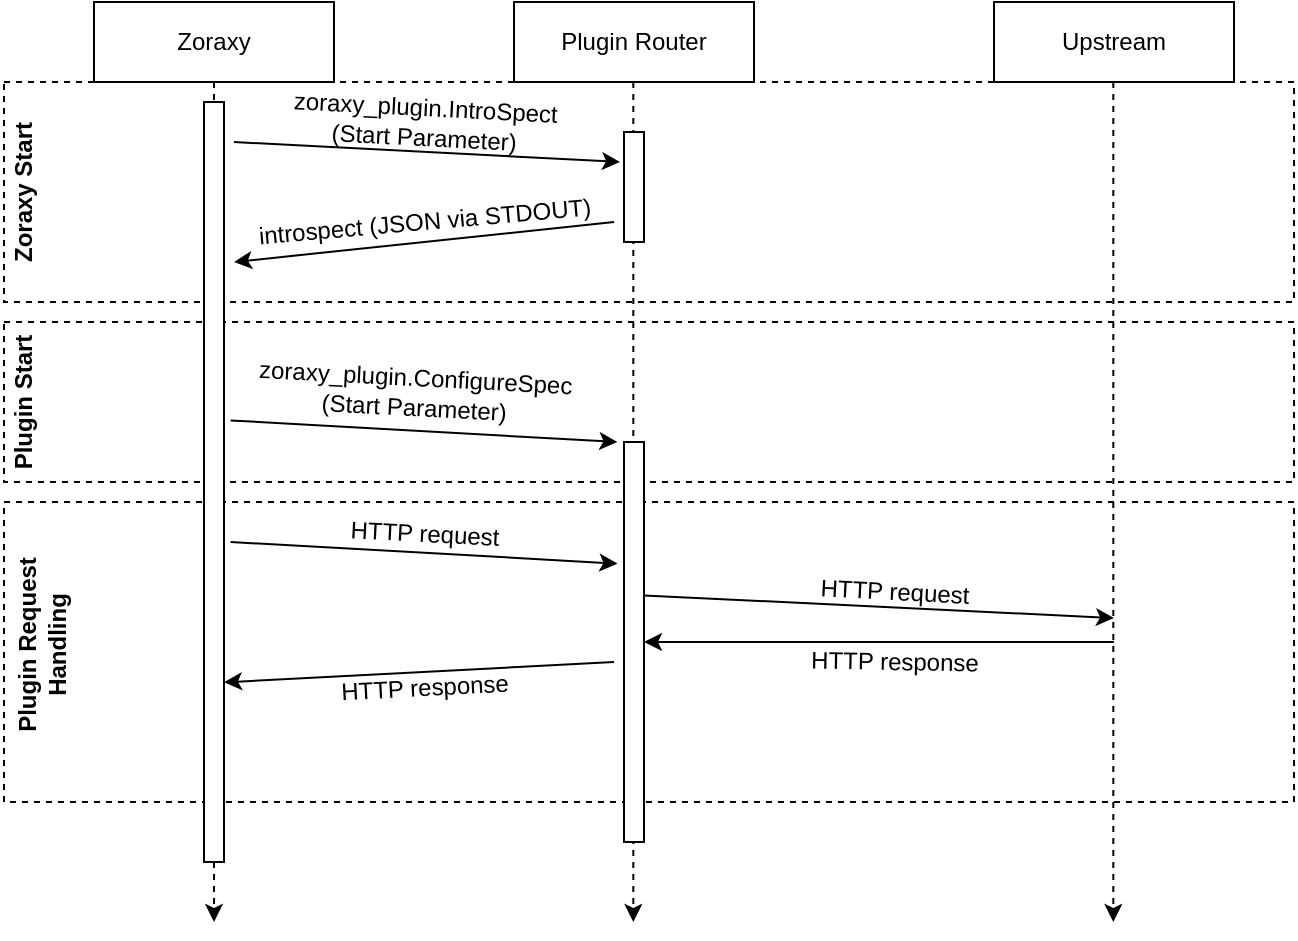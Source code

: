 <mxfile version="12.4.2" type="device" pages="1"><diagram id="aAlAxoldjFgNxtltmMrS" name="Page-1"><mxGraphModel dx="749" dy="556" grid="1" gridSize="10" guides="1" tooltips="1" connect="1" arrows="1" fold="1" page="1" pageScale="1" pageWidth="827" pageHeight="1169" math="0" shadow="0"><root><mxCell id="0"/><mxCell id="1" parent="0"/><mxCell id="4gU1d9K3RN0UXJCKKXcj-26" value="" style="rounded=0;whiteSpace=wrap;html=1;fillColor=none;dashed=1;" vertex="1" parent="1"><mxGeometry x="75" y="290" width="645" height="80" as="geometry"/></mxCell><mxCell id="4gU1d9K3RN0UXJCKKXcj-27" value="" style="rounded=0;whiteSpace=wrap;html=1;fillColor=none;dashed=1;" vertex="1" parent="1"><mxGeometry x="75" y="380" width="645" height="150" as="geometry"/></mxCell><mxCell id="4gU1d9K3RN0UXJCKKXcj-25" value="" style="rounded=0;whiteSpace=wrap;html=1;fillColor=none;dashed=1;" vertex="1" parent="1"><mxGeometry x="75" y="170" width="645" height="110" as="geometry"/></mxCell><mxCell id="4gU1d9K3RN0UXJCKKXcj-1" value="Zoraxy" style="rounded=0;whiteSpace=wrap;html=1;" vertex="1" parent="1"><mxGeometry x="120" y="130" width="120" height="40" as="geometry"/></mxCell><mxCell id="4gU1d9K3RN0UXJCKKXcj-2" value="Plugin Router" style="rounded=0;whiteSpace=wrap;html=1;" vertex="1" parent="1"><mxGeometry x="330" y="130" width="120" height="40" as="geometry"/></mxCell><mxCell id="4gU1d9K3RN0UXJCKKXcj-3" value="Upstream" style="rounded=0;whiteSpace=wrap;html=1;" vertex="1" parent="1"><mxGeometry x="570" y="130" width="120" height="40" as="geometry"/></mxCell><mxCell id="4gU1d9K3RN0UXJCKKXcj-4" value="" style="endArrow=classic;html=1;dashed=1;" edge="1" parent="1"><mxGeometry width="50" height="50" relative="1" as="geometry"><mxPoint x="180" y="170" as="sourcePoint"/><mxPoint x="180" y="590" as="targetPoint"/></mxGeometry></mxCell><mxCell id="4gU1d9K3RN0UXJCKKXcj-5" value="" style="endArrow=classic;html=1;dashed=1;" edge="1" parent="1"><mxGeometry width="50" height="50" relative="1" as="geometry"><mxPoint x="389.66" y="170" as="sourcePoint"/><mxPoint x="389.66" y="590" as="targetPoint"/></mxGeometry></mxCell><mxCell id="4gU1d9K3RN0UXJCKKXcj-6" value="" style="endArrow=classic;html=1;dashed=1;" edge="1" parent="1"><mxGeometry width="50" height="50" relative="1" as="geometry"><mxPoint x="629.66" y="170" as="sourcePoint"/><mxPoint x="629.66" y="590" as="targetPoint"/></mxGeometry></mxCell><mxCell id="4gU1d9K3RN0UXJCKKXcj-7" value="" style="rounded=0;whiteSpace=wrap;html=1;" vertex="1" parent="1"><mxGeometry x="175" y="180" width="10" height="380" as="geometry"/></mxCell><mxCell id="4gU1d9K3RN0UXJCKKXcj-9" value="" style="endArrow=classic;html=1;" edge="1" parent="1"><mxGeometry width="50" height="50" relative="1" as="geometry"><mxPoint x="190" y="200" as="sourcePoint"/><mxPoint x="383" y="210" as="targetPoint"/></mxGeometry></mxCell><mxCell id="4gU1d9K3RN0UXJCKKXcj-11" value="" style="rounded=0;whiteSpace=wrap;html=1;" vertex="1" parent="1"><mxGeometry x="385" y="195" width="10" height="55" as="geometry"/></mxCell><mxCell id="4gU1d9K3RN0UXJCKKXcj-12" value="zoraxy_plugin.IntroSpect &lt;br&gt;(Start Parameter)" style="text;html=1;align=center;verticalAlign=middle;resizable=0;points=[];;autosize=1;rotation=3;" vertex="1" parent="1"><mxGeometry x="210" y="175" width="150" height="30" as="geometry"/></mxCell><mxCell id="4gU1d9K3RN0UXJCKKXcj-13" value="" style="endArrow=classic;html=1;" edge="1" parent="1"><mxGeometry width="50" height="50" relative="1" as="geometry"><mxPoint x="380" y="240" as="sourcePoint"/><mxPoint x="190" y="260" as="targetPoint"/></mxGeometry></mxCell><mxCell id="4gU1d9K3RN0UXJCKKXcj-14" value="introspect (JSON via STDOUT)" style="text;html=1;align=center;verticalAlign=middle;resizable=0;points=[];;autosize=1;rotation=-5;" vertex="1" parent="1"><mxGeometry x="195" y="230" width="180" height="20" as="geometry"/></mxCell><mxCell id="4gU1d9K3RN0UXJCKKXcj-16" value="" style="rounded=0;whiteSpace=wrap;html=1;" vertex="1" parent="1"><mxGeometry x="385" y="350" width="10" height="200" as="geometry"/></mxCell><mxCell id="4gU1d9K3RN0UXJCKKXcj-20" value="" style="endArrow=classic;html=1;entryX=-0.159;entryY=0.129;entryDx=0;entryDy=0;entryPerimeter=0;" edge="1" parent="1"><mxGeometry width="50" height="50" relative="1" as="geometry"><mxPoint x="188.29" y="339.2" as="sourcePoint"/><mxPoint x="381.7" y="350.005" as="targetPoint"/></mxGeometry></mxCell><mxCell id="4gU1d9K3RN0UXJCKKXcj-22" value="zoraxy_plugin.ConfigureSpec&lt;br&gt;(Start Parameter)" style="text;html=1;align=center;verticalAlign=middle;resizable=0;points=[];;autosize=1;rotation=3;" vertex="1" parent="1"><mxGeometry x="195" y="310" width="170" height="30" as="geometry"/></mxCell><mxCell id="4gU1d9K3RN0UXJCKKXcj-23" value="" style="endArrow=classic;html=1;entryX=-0.159;entryY=0.129;entryDx=0;entryDy=0;entryPerimeter=0;" edge="1" parent="1"><mxGeometry width="50" height="50" relative="1" as="geometry"><mxPoint x="188.29" y="400.0" as="sourcePoint"/><mxPoint x="381.7" y="410.805" as="targetPoint"/></mxGeometry></mxCell><mxCell id="4gU1d9K3RN0UXJCKKXcj-28" value="Zoraxy Start" style="text;html=1;strokeColor=none;fillColor=none;align=center;verticalAlign=middle;whiteSpace=wrap;rounded=0;dashed=1;rotation=-90;fontStyle=1" vertex="1" parent="1"><mxGeometry x="40" y="213.75" width="90" height="22.5" as="geometry"/></mxCell><mxCell id="4gU1d9K3RN0UXJCKKXcj-29" value="Plugin Start" style="text;html=1;strokeColor=none;fillColor=none;align=center;verticalAlign=middle;whiteSpace=wrap;rounded=0;dashed=1;rotation=-90;fontStyle=1" vertex="1" parent="1"><mxGeometry x="40" y="318.75" width="90" height="22.5" as="geometry"/></mxCell><mxCell id="4gU1d9K3RN0UXJCKKXcj-30" value="Plugin Request Handling" style="text;html=1;strokeColor=none;fillColor=none;align=center;verticalAlign=middle;whiteSpace=wrap;rounded=0;dashed=1;rotation=-90;fontStyle=1" vertex="1" parent="1"><mxGeometry x="29" y="440" width="130" height="22.5" as="geometry"/></mxCell><mxCell id="4gU1d9K3RN0UXJCKKXcj-33" value="" style="endArrow=classic;html=1;" edge="1" parent="1"><mxGeometry width="50" height="50" relative="1" as="geometry"><mxPoint x="395.0" y="426.7" as="sourcePoint"/><mxPoint x="630" y="438" as="targetPoint"/></mxGeometry></mxCell><mxCell id="4gU1d9K3RN0UXJCKKXcj-34" value="HTTP request" style="text;html=1;align=center;verticalAlign=middle;resizable=0;points=[];;autosize=1;rotation=3;" vertex="1" parent="1"><mxGeometry x="240" y="386" width="90" height="20" as="geometry"/></mxCell><mxCell id="4gU1d9K3RN0UXJCKKXcj-39" value="HTTP request" style="text;html=1;align=center;verticalAlign=middle;resizable=0;points=[];;autosize=1;rotation=3;" vertex="1" parent="1"><mxGeometry x="475" y="415" width="90" height="20" as="geometry"/></mxCell><mxCell id="4gU1d9K3RN0UXJCKKXcj-40" value="" style="endArrow=classic;html=1;entryX=1;entryY=0.5;entryDx=0;entryDy=0;" edge="1" parent="1" target="4gU1d9K3RN0UXJCKKXcj-16"><mxGeometry width="50" height="50" relative="1" as="geometry"><mxPoint x="630" y="450" as="sourcePoint"/><mxPoint x="400" y="450" as="targetPoint"/></mxGeometry></mxCell><mxCell id="4gU1d9K3RN0UXJCKKXcj-41" value="HTTP response" style="text;html=1;align=center;verticalAlign=middle;resizable=0;points=[];;autosize=1;rotation=1;" vertex="1" parent="1"><mxGeometry x="470" y="450" width="100" height="20" as="geometry"/></mxCell><mxCell id="4gU1d9K3RN0UXJCKKXcj-43" value="" style="endArrow=classic;html=1;entryX=1;entryY=0.5;entryDx=0;entryDy=0;" edge="1" parent="1"><mxGeometry width="50" height="50" relative="1" as="geometry"><mxPoint x="380" y="460" as="sourcePoint"/><mxPoint x="185" y="470.15" as="targetPoint"/></mxGeometry></mxCell><mxCell id="4gU1d9K3RN0UXJCKKXcj-44" value="HTTP response" style="text;html=1;align=center;verticalAlign=middle;resizable=0;points=[];;autosize=1;rotation=-3;" vertex="1" parent="1"><mxGeometry x="235" y="462.5" width="100" height="20" as="geometry"/></mxCell></root></mxGraphModel></diagram></mxfile>